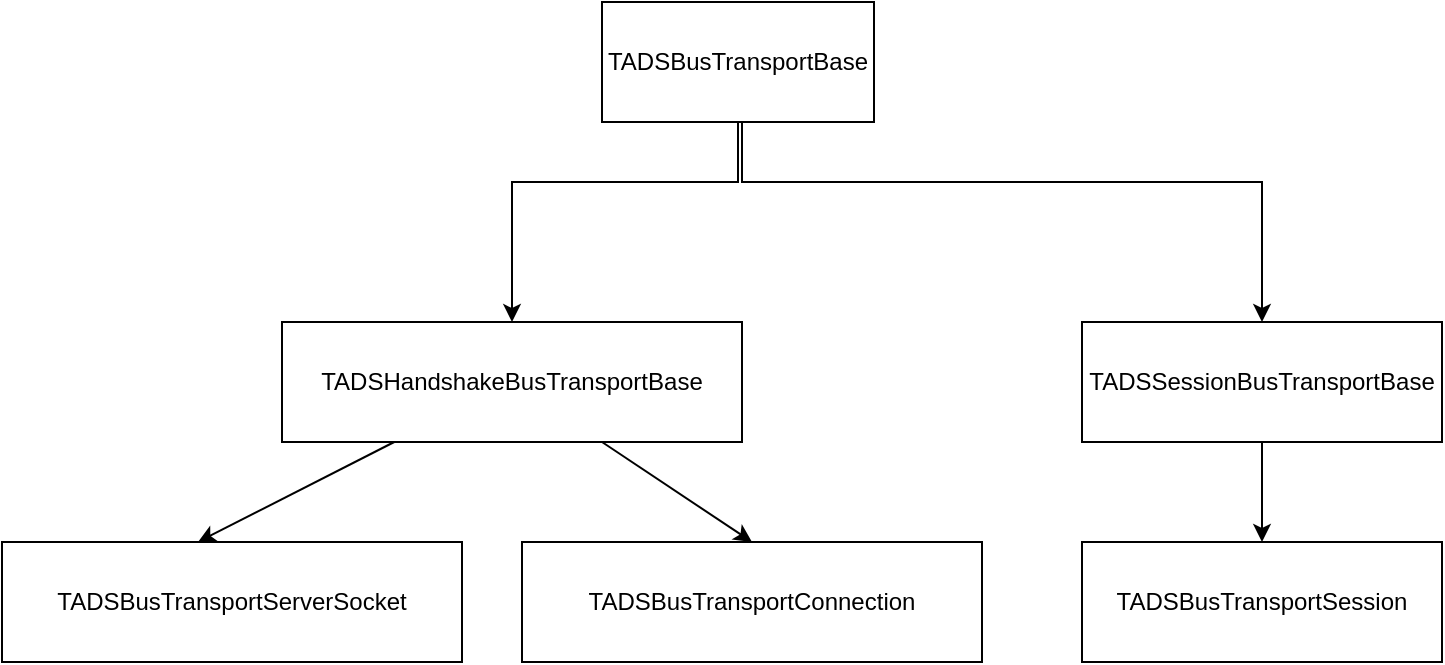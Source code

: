 <mxfile version="15.5.8" type="github">
  <diagram id="IAIs5vI9f244b8POzp2R" name="Page-1">
    <mxGraphModel dx="2489" dy="762" grid="1" gridSize="10" guides="1" tooltips="1" connect="1" arrows="1" fold="1" page="1" pageScale="1" pageWidth="827" pageHeight="1169" math="0" shadow="0">
      <root>
        <mxCell id="0" />
        <mxCell id="1" parent="0" />
        <mxCell id="Tmua569i0TjKOMChBHJN-1" value="TADSBusTransportBase" style="rounded=0;whiteSpace=wrap;html=1;" vertex="1" parent="1">
          <mxGeometry x="270" y="70" width="136" height="60" as="geometry" />
        </mxCell>
        <mxCell id="Tmua569i0TjKOMChBHJN-2" value="TADSHandshakeBusTransportBase" style="rounded=0;whiteSpace=wrap;html=1;" vertex="1" parent="1">
          <mxGeometry x="110" y="230" width="230" height="60" as="geometry" />
        </mxCell>
        <mxCell id="Tmua569i0TjKOMChBHJN-3" value="" style="endArrow=classic;html=1;rounded=0;exitX=0.5;exitY=1;exitDx=0;exitDy=0;entryX=0.5;entryY=0;entryDx=0;entryDy=0;" edge="1" parent="1" source="Tmua569i0TjKOMChBHJN-1" target="Tmua569i0TjKOMChBHJN-2">
          <mxGeometry width="50" height="50" relative="1" as="geometry">
            <mxPoint x="390" y="420" as="sourcePoint" />
            <mxPoint x="440" y="370" as="targetPoint" />
            <Array as="points">
              <mxPoint x="338" y="160" />
              <mxPoint x="225" y="160" />
            </Array>
          </mxGeometry>
        </mxCell>
        <mxCell id="Tmua569i0TjKOMChBHJN-6" value="TADSSessionBusTransportBase" style="rounded=0;whiteSpace=wrap;html=1;" vertex="1" parent="1">
          <mxGeometry x="510" y="230" width="180" height="60" as="geometry" />
        </mxCell>
        <mxCell id="Tmua569i0TjKOMChBHJN-8" value="" style="endArrow=classic;html=1;rounded=0;entryX=0.5;entryY=0;entryDx=0;entryDy=0;" edge="1" parent="1" target="Tmua569i0TjKOMChBHJN-6">
          <mxGeometry width="50" height="50" relative="1" as="geometry">
            <mxPoint x="340" y="130" as="sourcePoint" />
            <mxPoint x="235" y="240" as="targetPoint" />
            <Array as="points">
              <mxPoint x="340" y="160" />
              <mxPoint x="600" y="160" />
            </Array>
          </mxGeometry>
        </mxCell>
        <mxCell id="Tmua569i0TjKOMChBHJN-9" value="TADSBusTransportConnection" style="rounded=0;whiteSpace=wrap;html=1;" vertex="1" parent="1">
          <mxGeometry x="230" y="340" width="230" height="60" as="geometry" />
        </mxCell>
        <mxCell id="Tmua569i0TjKOMChBHJN-10" value="TADSBusTransportSession" style="rounded=0;whiteSpace=wrap;html=1;" vertex="1" parent="1">
          <mxGeometry x="510" y="340" width="180" height="60" as="geometry" />
        </mxCell>
        <mxCell id="Tmua569i0TjKOMChBHJN-11" value="TADSBusTransportServerSocket" style="rounded=0;whiteSpace=wrap;html=1;" vertex="1" parent="1">
          <mxGeometry x="-30" y="340" width="230" height="60" as="geometry" />
        </mxCell>
        <mxCell id="Tmua569i0TjKOMChBHJN-12" value="" style="endArrow=classic;html=1;rounded=0;entryX=0.426;entryY=0;entryDx=0;entryDy=0;entryPerimeter=0;" edge="1" parent="1" source="Tmua569i0TjKOMChBHJN-2" target="Tmua569i0TjKOMChBHJN-11">
          <mxGeometry width="50" height="50" relative="1" as="geometry">
            <mxPoint x="390" y="410" as="sourcePoint" />
            <mxPoint x="440" y="360" as="targetPoint" />
          </mxGeometry>
        </mxCell>
        <mxCell id="Tmua569i0TjKOMChBHJN-13" value="" style="endArrow=classic;html=1;rounded=0;entryX=0.5;entryY=0;entryDx=0;entryDy=0;" edge="1" parent="1" source="Tmua569i0TjKOMChBHJN-2" target="Tmua569i0TjKOMChBHJN-9">
          <mxGeometry width="50" height="50" relative="1" as="geometry">
            <mxPoint x="218.97" y="293" as="sourcePoint" />
            <mxPoint x="70.0" y="340" as="targetPoint" />
          </mxGeometry>
        </mxCell>
        <mxCell id="Tmua569i0TjKOMChBHJN-14" value="" style="endArrow=classic;html=1;rounded=0;entryX=0.5;entryY=0;entryDx=0;entryDy=0;" edge="1" parent="1" source="Tmua569i0TjKOMChBHJN-6" target="Tmua569i0TjKOMChBHJN-10">
          <mxGeometry width="50" height="50" relative="1" as="geometry">
            <mxPoint x="280" y="300" as="sourcePoint" />
            <mxPoint x="355" y="350" as="targetPoint" />
          </mxGeometry>
        </mxCell>
      </root>
    </mxGraphModel>
  </diagram>
</mxfile>
